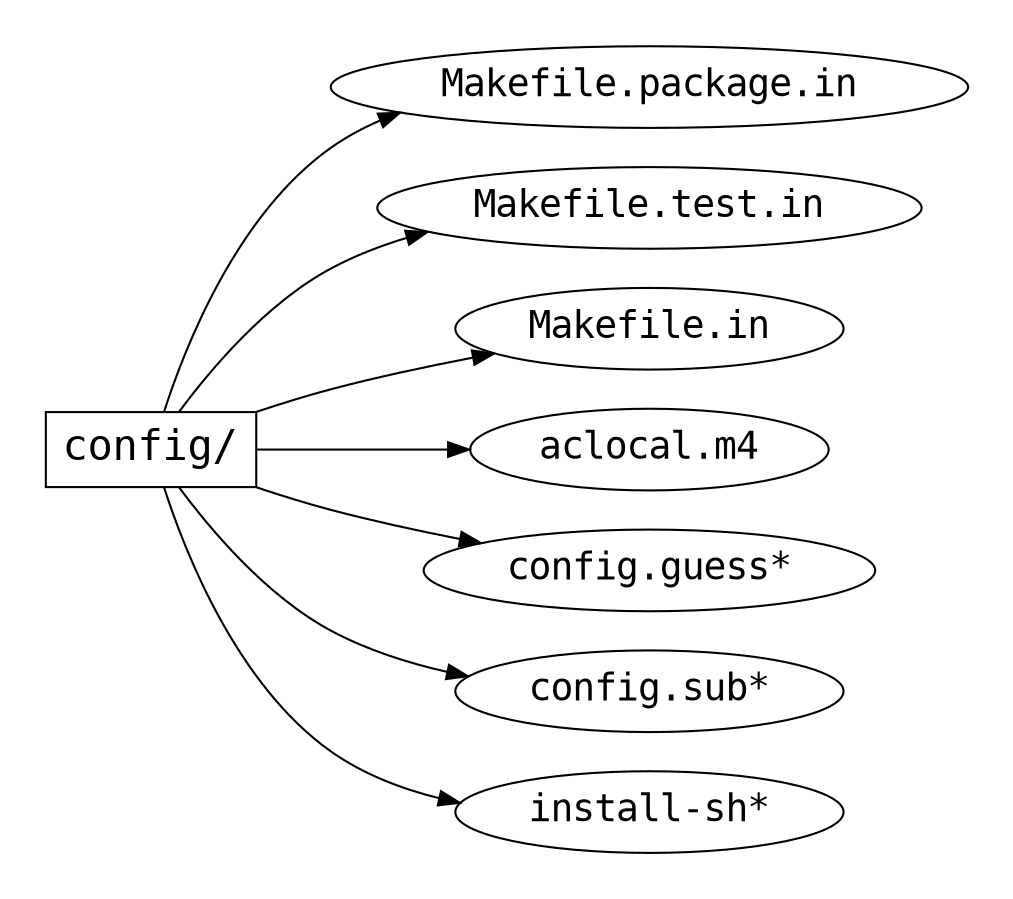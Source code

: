 /* Time-stamp: <99/02/01 15:48:29 tme> */

digraph source_tree {
  /* graph attributes */
    center=1;
    margin=".25,.25";
    size="6.5,9";
    rankdir=LR;
    
  /* main directories */

  /* .. level */
    node [fontname=Courier];
    
    config  [label="config/", fontsize=20, shape=box];

  /* draco/ level */
    node [fontsize=18];
    {
      /* config */
	node      [shape=ellipse];
	mpin      [label="Makefile.package.in"];
	mtin      [label="Makefile.test.in"];
	makefile  [label="Makefile.in"];
	aclocal   [label="aclocal.m4"];
	config_g  [label="config.guess*"];
	config_s  [label="config.sub*"];
	install   [label="install-sh*"];
    }
    
  /* tree */
    
    config -> {mpin mtin makefile aclocal config_g config_s install};
}
